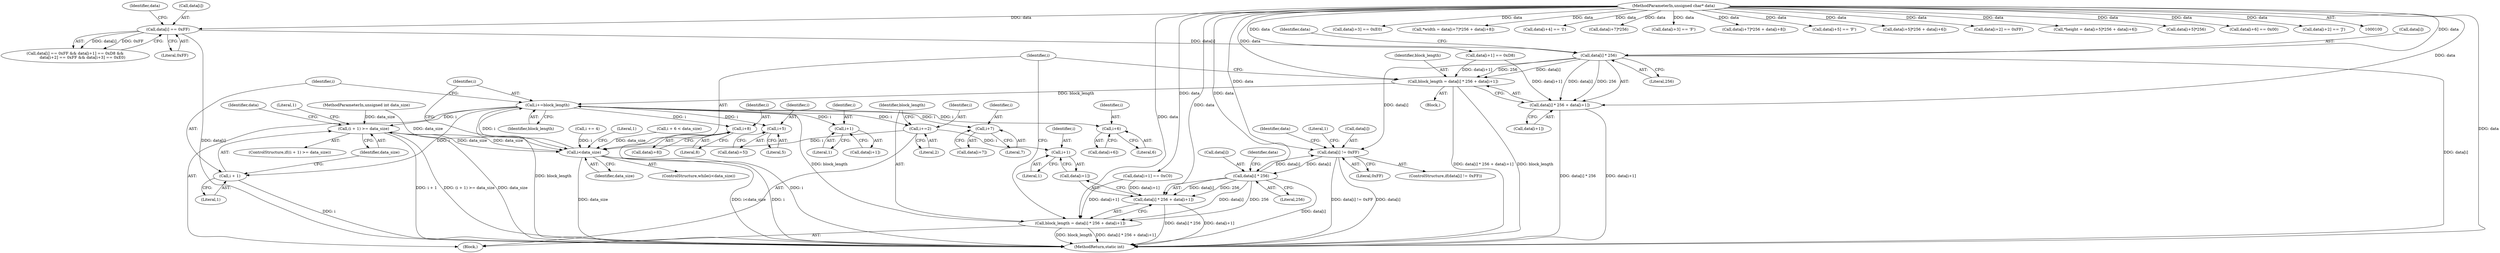 digraph "0_PDFGen_ee58aff6918b8bbc3be29b9e3089485ea46ff956@pointer" {
"1000201" [label="(Call,data[i] * 256)"];
"1000118" [label="(Call,data[i] == 0xFF)"];
"1000101" [label="(MethodParameterIn,unsigned char* data)"];
"1000198" [label="(Call,block_length = data[i] * 256 + data[i+1])"];
"1000216" [label="(Call,i+=block_length)"];
"1000220" [label="(Call,(i + 1) >= data_size)"];
"1000212" [label="(Call,i<data_size)"];
"1000221" [label="(Call,i + 1)"];
"1000241" [label="(Call,i+1)"];
"1000253" [label="(Call,i+5)"];
"1000259" [label="(Call,i+6)"];
"1000269" [label="(Call,i+7)"];
"1000275" [label="(Call,i+8)"];
"1000280" [label="(Call,i+=2)"];
"1000293" [label="(Call,i+1)"];
"1000200" [label="(Call,data[i] * 256 + data[i+1])"];
"1000229" [label="(Call,data[i] != 0xFF)"];
"1000286" [label="(Call,data[i] * 256)"];
"1000283" [label="(Call,block_length = data[i] * 256 + data[i+1])"];
"1000285" [label="(Call,data[i] * 256 + data[i+1])"];
"1000227" [label="(Literal,1)"];
"1000202" [label="(Call,data[i])"];
"1000295" [label="(Literal,1)"];
"1000287" [label="(Call,data[i])"];
"1000277" [label="(Literal,8)"];
"1000233" [label="(Literal,0xFF)"];
"1000152" [label="(Call,i + 6 < data_size)"];
"1000254" [label="(Identifier,i)"];
"1000269" [label="(Call,i+7)"];
"1000243" [label="(Literal,1)"];
"1000212" [label="(Call,i<data_size)"];
"1000218" [label="(Identifier,block_length)"];
"1000223" [label="(Literal,1)"];
"1000139" [label="(Call,data[i+3] == 0xE0)"];
"1000242" [label="(Identifier,i)"];
"1000262" [label="(Call,*width = data[i+7]*256 + data[i+8])"];
"1000255" [label="(Literal,5)"];
"1000260" [label="(Identifier,i)"];
"1000221" [label="(Call,i + 1)"];
"1000200" [label="(Call,data[i] * 256 + data[i+1])"];
"1000267" [label="(Call,data[i+7])"];
"1000215" [label="(Block,)"];
"1000117" [label="(Call,data[i] == 0xFF && data[i+1] == 0xD8 &&\n            data[i+2] == 0xFF && data[i+3] == 0xE0)"];
"1000251" [label="(Call,data[i+5])"];
"1000281" [label="(Identifier,i)"];
"1000217" [label="(Identifier,i)"];
"1000174" [label="(Call,data[i+4] == 'I')"];
"1000124" [label="(Call,data[i+1] == 0xD8)"];
"1000261" [label="(Literal,6)"];
"1000214" [label="(Identifier,data_size)"];
"1000147" [label="(Call,i += 4)"];
"1000273" [label="(Call,data[i+8])"];
"1000198" [label="(Call,block_length = data[i] * 256 + data[i+1])"];
"1000213" [label="(Identifier,i)"];
"1000122" [label="(Literal,0xFF)"];
"1000224" [label="(Identifier,data_size)"];
"1000241" [label="(Call,i+1)"];
"1000292" [label="(Identifier,data)"];
"1000266" [label="(Call,data[i+7]*256)"];
"1000275" [label="(Call,i+8)"];
"1000270" [label="(Identifier,i)"];
"1000228" [label="(ControlStructure,if(data[i] != 0xFF))"];
"1000284" [label="(Identifier,block_length)"];
"1000286" [label="(Call,data[i] * 256)"];
"1000166" [label="(Call,data[i+3] == 'F')"];
"1000222" [label="(Identifier,i)"];
"1000299" [label="(MethodReturn,static int)"];
"1000259" [label="(Call,i+6)"];
"1000240" [label="(Identifier,data)"];
"1000236" [label="(Literal,1)"];
"1000280" [label="(Call,i+=2)"];
"1000196" [label="(Block,)"];
"1000290" [label="(Literal,256)"];
"1000265" [label="(Call,data[i+7]*256 + data[i+8])"];
"1000283" [label="(Call,block_length = data[i] * 256 + data[i+1])"];
"1000126" [label="(Identifier,data)"];
"1000219" [label="(ControlStructure,if((i + 1) >= data_size))"];
"1000294" [label="(Identifier,i)"];
"1000229" [label="(Call,data[i] != 0xFF)"];
"1000231" [label="(Identifier,data)"];
"1000182" [label="(Call,data[i+5] == 'F')"];
"1000257" [label="(Call,data[i+6])"];
"1000249" [label="(Call,data[i+5]*256 + data[i+6])"];
"1000132" [label="(Call,data[i+2] == 0xFF)"];
"1000298" [label="(Literal,1)"];
"1000271" [label="(Literal,7)"];
"1000246" [label="(Call,*height = data[i+5]*256 + data[i+6])"];
"1000206" [label="(Call,data[i+1])"];
"1000205" [label="(Literal,256)"];
"1000285" [label="(Call,data[i] * 256 + data[i+1])"];
"1000207" [label="(Identifier,data)"];
"1000238" [label="(Call,data[i+1] == 0xC0)"];
"1000250" [label="(Call,data[i+5]*256)"];
"1000102" [label="(MethodParameterIn,unsigned int data_size)"];
"1000201" [label="(Call,data[i] * 256)"];
"1000211" [label="(ControlStructure,while(i<data_size))"];
"1000253" [label="(Call,i+5)"];
"1000291" [label="(Call,data[i+1])"];
"1000101" [label="(MethodParameterIn,unsigned char* data)"];
"1000189" [label="(Call,data[i+6] == 0x00)"];
"1000276" [label="(Identifier,i)"];
"1000118" [label="(Call,data[i] == 0xFF)"];
"1000119" [label="(Call,data[i])"];
"1000282" [label="(Literal,2)"];
"1000216" [label="(Call,i+=block_length)"];
"1000293" [label="(Call,i+1)"];
"1000158" [label="(Call,data[i+2] == 'J')"];
"1000220" [label="(Call,(i + 1) >= data_size)"];
"1000199" [label="(Identifier,block_length)"];
"1000230" [label="(Call,data[i])"];
"1000239" [label="(Call,data[i+1])"];
"1000201" -> "1000200"  [label="AST: "];
"1000201" -> "1000205"  [label="CFG: "];
"1000202" -> "1000201"  [label="AST: "];
"1000205" -> "1000201"  [label="AST: "];
"1000207" -> "1000201"  [label="CFG: "];
"1000201" -> "1000299"  [label="DDG: data[i]"];
"1000201" -> "1000198"  [label="DDG: data[i]"];
"1000201" -> "1000198"  [label="DDG: 256"];
"1000201" -> "1000200"  [label="DDG: data[i]"];
"1000201" -> "1000200"  [label="DDG: 256"];
"1000118" -> "1000201"  [label="DDG: data[i]"];
"1000101" -> "1000201"  [label="DDG: data"];
"1000201" -> "1000229"  [label="DDG: data[i]"];
"1000118" -> "1000117"  [label="AST: "];
"1000118" -> "1000122"  [label="CFG: "];
"1000119" -> "1000118"  [label="AST: "];
"1000122" -> "1000118"  [label="AST: "];
"1000126" -> "1000118"  [label="CFG: "];
"1000117" -> "1000118"  [label="CFG: "];
"1000118" -> "1000299"  [label="DDG: data[i]"];
"1000118" -> "1000117"  [label="DDG: data[i]"];
"1000118" -> "1000117"  [label="DDG: 0xFF"];
"1000101" -> "1000118"  [label="DDG: data"];
"1000101" -> "1000100"  [label="AST: "];
"1000101" -> "1000299"  [label="DDG: data"];
"1000101" -> "1000124"  [label="DDG: data"];
"1000101" -> "1000132"  [label="DDG: data"];
"1000101" -> "1000139"  [label="DDG: data"];
"1000101" -> "1000158"  [label="DDG: data"];
"1000101" -> "1000166"  [label="DDG: data"];
"1000101" -> "1000174"  [label="DDG: data"];
"1000101" -> "1000182"  [label="DDG: data"];
"1000101" -> "1000189"  [label="DDG: data"];
"1000101" -> "1000198"  [label="DDG: data"];
"1000101" -> "1000200"  [label="DDG: data"];
"1000101" -> "1000229"  [label="DDG: data"];
"1000101" -> "1000238"  [label="DDG: data"];
"1000101" -> "1000246"  [label="DDG: data"];
"1000101" -> "1000250"  [label="DDG: data"];
"1000101" -> "1000249"  [label="DDG: data"];
"1000101" -> "1000262"  [label="DDG: data"];
"1000101" -> "1000266"  [label="DDG: data"];
"1000101" -> "1000265"  [label="DDG: data"];
"1000101" -> "1000283"  [label="DDG: data"];
"1000101" -> "1000286"  [label="DDG: data"];
"1000101" -> "1000285"  [label="DDG: data"];
"1000198" -> "1000196"  [label="AST: "];
"1000198" -> "1000200"  [label="CFG: "];
"1000199" -> "1000198"  [label="AST: "];
"1000200" -> "1000198"  [label="AST: "];
"1000213" -> "1000198"  [label="CFG: "];
"1000198" -> "1000299"  [label="DDG: data[i] * 256 + data[i+1]"];
"1000198" -> "1000299"  [label="DDG: block_length"];
"1000124" -> "1000198"  [label="DDG: data[i+1]"];
"1000198" -> "1000216"  [label="DDG: block_length"];
"1000216" -> "1000215"  [label="AST: "];
"1000216" -> "1000218"  [label="CFG: "];
"1000217" -> "1000216"  [label="AST: "];
"1000218" -> "1000216"  [label="AST: "];
"1000222" -> "1000216"  [label="CFG: "];
"1000216" -> "1000299"  [label="DDG: block_length"];
"1000283" -> "1000216"  [label="DDG: block_length"];
"1000212" -> "1000216"  [label="DDG: i"];
"1000216" -> "1000220"  [label="DDG: i"];
"1000216" -> "1000221"  [label="DDG: i"];
"1000216" -> "1000241"  [label="DDG: i"];
"1000216" -> "1000253"  [label="DDG: i"];
"1000216" -> "1000259"  [label="DDG: i"];
"1000216" -> "1000269"  [label="DDG: i"];
"1000216" -> "1000275"  [label="DDG: i"];
"1000216" -> "1000280"  [label="DDG: i"];
"1000220" -> "1000219"  [label="AST: "];
"1000220" -> "1000224"  [label="CFG: "];
"1000221" -> "1000220"  [label="AST: "];
"1000224" -> "1000220"  [label="AST: "];
"1000227" -> "1000220"  [label="CFG: "];
"1000231" -> "1000220"  [label="CFG: "];
"1000220" -> "1000299"  [label="DDG: i + 1"];
"1000220" -> "1000299"  [label="DDG: (i + 1) >= data_size"];
"1000220" -> "1000299"  [label="DDG: data_size"];
"1000220" -> "1000212"  [label="DDG: data_size"];
"1000212" -> "1000220"  [label="DDG: data_size"];
"1000102" -> "1000220"  [label="DDG: data_size"];
"1000212" -> "1000211"  [label="AST: "];
"1000212" -> "1000214"  [label="CFG: "];
"1000213" -> "1000212"  [label="AST: "];
"1000214" -> "1000212"  [label="AST: "];
"1000217" -> "1000212"  [label="CFG: "];
"1000298" -> "1000212"  [label="CFG: "];
"1000212" -> "1000299"  [label="DDG: data_size"];
"1000212" -> "1000299"  [label="DDG: i<data_size"];
"1000212" -> "1000299"  [label="DDG: i"];
"1000147" -> "1000212"  [label="DDG: i"];
"1000280" -> "1000212"  [label="DDG: i"];
"1000152" -> "1000212"  [label="DDG: data_size"];
"1000102" -> "1000212"  [label="DDG: data_size"];
"1000221" -> "1000223"  [label="CFG: "];
"1000222" -> "1000221"  [label="AST: "];
"1000223" -> "1000221"  [label="AST: "];
"1000224" -> "1000221"  [label="CFG: "];
"1000221" -> "1000299"  [label="DDG: i"];
"1000241" -> "1000239"  [label="AST: "];
"1000241" -> "1000243"  [label="CFG: "];
"1000242" -> "1000241"  [label="AST: "];
"1000243" -> "1000241"  [label="AST: "];
"1000239" -> "1000241"  [label="CFG: "];
"1000253" -> "1000251"  [label="AST: "];
"1000253" -> "1000255"  [label="CFG: "];
"1000254" -> "1000253"  [label="AST: "];
"1000255" -> "1000253"  [label="AST: "];
"1000251" -> "1000253"  [label="CFG: "];
"1000259" -> "1000257"  [label="AST: "];
"1000259" -> "1000261"  [label="CFG: "];
"1000260" -> "1000259"  [label="AST: "];
"1000261" -> "1000259"  [label="AST: "];
"1000257" -> "1000259"  [label="CFG: "];
"1000269" -> "1000267"  [label="AST: "];
"1000269" -> "1000271"  [label="CFG: "];
"1000270" -> "1000269"  [label="AST: "];
"1000271" -> "1000269"  [label="AST: "];
"1000267" -> "1000269"  [label="CFG: "];
"1000275" -> "1000273"  [label="AST: "];
"1000275" -> "1000277"  [label="CFG: "];
"1000276" -> "1000275"  [label="AST: "];
"1000277" -> "1000275"  [label="AST: "];
"1000273" -> "1000275"  [label="CFG: "];
"1000275" -> "1000299"  [label="DDG: i"];
"1000280" -> "1000215"  [label="AST: "];
"1000280" -> "1000282"  [label="CFG: "];
"1000281" -> "1000280"  [label="AST: "];
"1000282" -> "1000280"  [label="AST: "];
"1000284" -> "1000280"  [label="CFG: "];
"1000280" -> "1000293"  [label="DDG: i"];
"1000293" -> "1000291"  [label="AST: "];
"1000293" -> "1000295"  [label="CFG: "];
"1000294" -> "1000293"  [label="AST: "];
"1000295" -> "1000293"  [label="AST: "];
"1000291" -> "1000293"  [label="CFG: "];
"1000200" -> "1000206"  [label="CFG: "];
"1000206" -> "1000200"  [label="AST: "];
"1000200" -> "1000299"  [label="DDG: data[i] * 256"];
"1000200" -> "1000299"  [label="DDG: data[i+1]"];
"1000124" -> "1000200"  [label="DDG: data[i+1]"];
"1000229" -> "1000228"  [label="AST: "];
"1000229" -> "1000233"  [label="CFG: "];
"1000230" -> "1000229"  [label="AST: "];
"1000233" -> "1000229"  [label="AST: "];
"1000236" -> "1000229"  [label="CFG: "];
"1000240" -> "1000229"  [label="CFG: "];
"1000229" -> "1000299"  [label="DDG: data[i] != 0xFF"];
"1000229" -> "1000299"  [label="DDG: data[i]"];
"1000286" -> "1000229"  [label="DDG: data[i]"];
"1000229" -> "1000286"  [label="DDG: data[i]"];
"1000286" -> "1000285"  [label="AST: "];
"1000286" -> "1000290"  [label="CFG: "];
"1000287" -> "1000286"  [label="AST: "];
"1000290" -> "1000286"  [label="AST: "];
"1000292" -> "1000286"  [label="CFG: "];
"1000286" -> "1000299"  [label="DDG: data[i]"];
"1000286" -> "1000283"  [label="DDG: data[i]"];
"1000286" -> "1000283"  [label="DDG: 256"];
"1000286" -> "1000285"  [label="DDG: data[i]"];
"1000286" -> "1000285"  [label="DDG: 256"];
"1000283" -> "1000215"  [label="AST: "];
"1000283" -> "1000285"  [label="CFG: "];
"1000284" -> "1000283"  [label="AST: "];
"1000285" -> "1000283"  [label="AST: "];
"1000213" -> "1000283"  [label="CFG: "];
"1000283" -> "1000299"  [label="DDG: data[i] * 256 + data[i+1]"];
"1000283" -> "1000299"  [label="DDG: block_length"];
"1000238" -> "1000283"  [label="DDG: data[i+1]"];
"1000285" -> "1000291"  [label="CFG: "];
"1000291" -> "1000285"  [label="AST: "];
"1000285" -> "1000299"  [label="DDG: data[i] * 256"];
"1000285" -> "1000299"  [label="DDG: data[i+1]"];
"1000238" -> "1000285"  [label="DDG: data[i+1]"];
}
